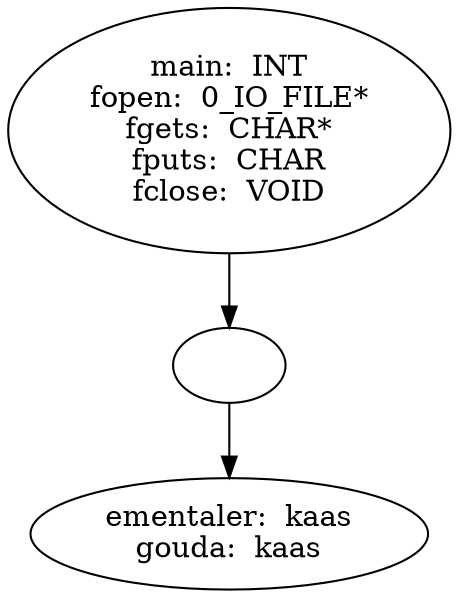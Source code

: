digraph AST {
  "131770529142656" [label="main:  INT
fopen:  0_IO_FILE*
fgets:  CHAR*
fputs:  CHAR
fclose:  VOID"];
  "131770529142656" -> "131770529145440";
  "131770529145440" [label=""];
  "131770529145440" -> "131770529145392";
  "131770529145392" [label="ementaler:  kaas
gouda:  kaas"];
}
